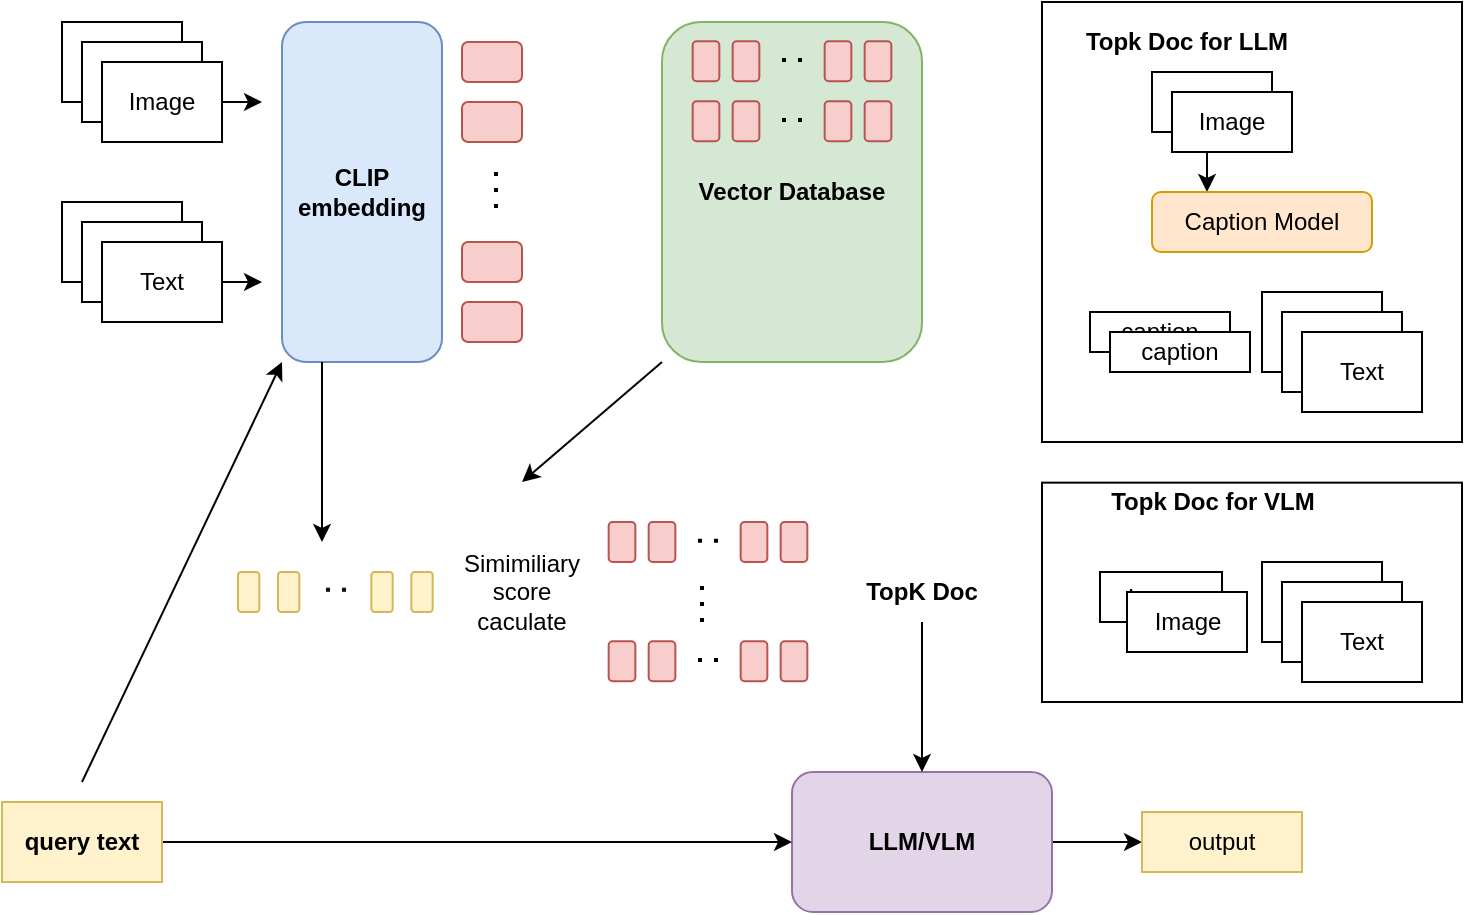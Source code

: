 <mxfile version="26.0.4">
  <diagram name="第 1 页" id="AE87sw3330aqLrzJ9DGR">
    <mxGraphModel dx="1407" dy="705" grid="1" gridSize="10" guides="1" tooltips="1" connect="1" arrows="1" fold="1" page="1" pageScale="1" pageWidth="827" pageHeight="1169" math="0" shadow="0">
      <root>
        <mxCell id="0" />
        <mxCell id="1" parent="0" />
        <mxCell id="u_1QdDAR_kZrUJdG5PQh-98" value="" style="rounded=0;whiteSpace=wrap;html=1;" vertex="1" parent="1">
          <mxGeometry x="590" y="360.33" width="210" height="109.67" as="geometry" />
        </mxCell>
        <mxCell id="u_1QdDAR_kZrUJdG5PQh-74" value="" style="rounded=0;whiteSpace=wrap;html=1;" vertex="1" parent="1">
          <mxGeometry x="590" y="120" width="210" height="220" as="geometry" />
        </mxCell>
        <mxCell id="u_1QdDAR_kZrUJdG5PQh-1" value="&lt;b&gt;Vector Database&lt;/b&gt;" style="rounded=1;whiteSpace=wrap;html=1;fillColor=#d5e8d4;strokeColor=#82b366;" vertex="1" parent="1">
          <mxGeometry x="400" y="130" width="130" height="170" as="geometry" />
        </mxCell>
        <mxCell id="u_1QdDAR_kZrUJdG5PQh-2" value="Image" style="rounded=0;whiteSpace=wrap;html=1;" vertex="1" parent="1">
          <mxGeometry x="100" y="130" width="60" height="40" as="geometry" />
        </mxCell>
        <mxCell id="u_1QdDAR_kZrUJdG5PQh-3" value="Image" style="rounded=0;whiteSpace=wrap;html=1;" vertex="1" parent="1">
          <mxGeometry x="110" y="140" width="60" height="40" as="geometry" />
        </mxCell>
        <mxCell id="u_1QdDAR_kZrUJdG5PQh-10" style="edgeStyle=orthogonalEdgeStyle;rounded=0;orthogonalLoop=1;jettySize=auto;html=1;exitX=1;exitY=0.5;exitDx=0;exitDy=0;" edge="1" parent="1" source="u_1QdDAR_kZrUJdG5PQh-4">
          <mxGeometry relative="1" as="geometry">
            <mxPoint x="200" y="170" as="targetPoint" />
          </mxGeometry>
        </mxCell>
        <mxCell id="u_1QdDAR_kZrUJdG5PQh-4" value="Image" style="rounded=0;whiteSpace=wrap;html=1;" vertex="1" parent="1">
          <mxGeometry x="120" y="150" width="60" height="40" as="geometry" />
        </mxCell>
        <mxCell id="u_1QdDAR_kZrUJdG5PQh-5" value="Image" style="rounded=0;whiteSpace=wrap;html=1;" vertex="1" parent="1">
          <mxGeometry x="100" y="220" width="60" height="40" as="geometry" />
        </mxCell>
        <mxCell id="u_1QdDAR_kZrUJdG5PQh-6" value="Image" style="rounded=0;whiteSpace=wrap;html=1;" vertex="1" parent="1">
          <mxGeometry x="110" y="230" width="60" height="40" as="geometry" />
        </mxCell>
        <mxCell id="u_1QdDAR_kZrUJdG5PQh-11" style="edgeStyle=orthogonalEdgeStyle;rounded=0;orthogonalLoop=1;jettySize=auto;html=1;exitX=1;exitY=0.5;exitDx=0;exitDy=0;" edge="1" parent="1" source="u_1QdDAR_kZrUJdG5PQh-7">
          <mxGeometry relative="1" as="geometry">
            <mxPoint x="200" y="260" as="targetPoint" />
          </mxGeometry>
        </mxCell>
        <mxCell id="u_1QdDAR_kZrUJdG5PQh-7" value="Text" style="rounded=0;whiteSpace=wrap;html=1;" vertex="1" parent="1">
          <mxGeometry x="120" y="240" width="60" height="40" as="geometry" />
        </mxCell>
        <mxCell id="u_1QdDAR_kZrUJdG5PQh-9" value="&lt;b&gt;CLIP embedding&lt;/b&gt;" style="rounded=1;whiteSpace=wrap;html=1;fillColor=#dae8fc;strokeColor=#6c8ebf;" vertex="1" parent="1">
          <mxGeometry x="210" y="130" width="80" height="170" as="geometry" />
        </mxCell>
        <mxCell id="u_1QdDAR_kZrUJdG5PQh-63" style="edgeStyle=orthogonalEdgeStyle;rounded=0;orthogonalLoop=1;jettySize=auto;html=1;exitX=1;exitY=0.5;exitDx=0;exitDy=0;entryX=0;entryY=0.5;entryDx=0;entryDy=0;" edge="1" parent="1" source="u_1QdDAR_kZrUJdG5PQh-12" target="u_1QdDAR_kZrUJdG5PQh-62">
          <mxGeometry relative="1" as="geometry" />
        </mxCell>
        <mxCell id="u_1QdDAR_kZrUJdG5PQh-12" value="&lt;b&gt;LLM/VLM&lt;/b&gt;" style="rounded=1;whiteSpace=wrap;html=1;fillColor=#e1d5e7;strokeColor=#9673a6;" vertex="1" parent="1">
          <mxGeometry x="465" y="505" width="130" height="70" as="geometry" />
        </mxCell>
        <mxCell id="u_1QdDAR_kZrUJdG5PQh-19" value="" style="group" vertex="1" connectable="0" parent="1">
          <mxGeometry x="300" y="140" width="30" height="150" as="geometry" />
        </mxCell>
        <mxCell id="u_1QdDAR_kZrUJdG5PQh-13" value="" style="rounded=1;whiteSpace=wrap;html=1;fillColor=#f8cecc;strokeColor=#b85450;" vertex="1" parent="u_1QdDAR_kZrUJdG5PQh-19">
          <mxGeometry width="30" height="20" as="geometry" />
        </mxCell>
        <mxCell id="u_1QdDAR_kZrUJdG5PQh-14" value="" style="rounded=1;whiteSpace=wrap;html=1;fillColor=#f8cecc;strokeColor=#b85450;" vertex="1" parent="u_1QdDAR_kZrUJdG5PQh-19">
          <mxGeometry y="30" width="30" height="20" as="geometry" />
        </mxCell>
        <mxCell id="u_1QdDAR_kZrUJdG5PQh-16" value="" style="rounded=1;whiteSpace=wrap;html=1;fillColor=#f8cecc;strokeColor=#b85450;" vertex="1" parent="u_1QdDAR_kZrUJdG5PQh-19">
          <mxGeometry y="100" width="30" height="20" as="geometry" />
        </mxCell>
        <mxCell id="u_1QdDAR_kZrUJdG5PQh-17" value="" style="rounded=1;whiteSpace=wrap;html=1;fillColor=#f8cecc;strokeColor=#b85450;" vertex="1" parent="u_1QdDAR_kZrUJdG5PQh-19">
          <mxGeometry y="130" width="30" height="20" as="geometry" />
        </mxCell>
        <mxCell id="u_1QdDAR_kZrUJdG5PQh-18" value="" style="endArrow=none;dashed=1;html=1;dashPattern=1 3;strokeWidth=2;rounded=0;" edge="1" parent="u_1QdDAR_kZrUJdG5PQh-19">
          <mxGeometry width="50" height="50" relative="1" as="geometry">
            <mxPoint x="17" y="83" as="sourcePoint" />
            <mxPoint x="17" y="63" as="targetPoint" />
          </mxGeometry>
        </mxCell>
        <mxCell id="u_1QdDAR_kZrUJdG5PQh-20" value="" style="group;rotation=-90;" vertex="1" connectable="0" parent="1">
          <mxGeometry x="455" y="100" width="20" height="100" as="geometry" />
        </mxCell>
        <mxCell id="u_1QdDAR_kZrUJdG5PQh-21" value="" style="rounded=1;whiteSpace=wrap;html=1;fillColor=#f8cecc;strokeColor=#b85450;rotation=-90;" vertex="1" parent="u_1QdDAR_kZrUJdG5PQh-20">
          <mxGeometry x="-43" y="43" width="20" height="13.333" as="geometry" />
        </mxCell>
        <mxCell id="u_1QdDAR_kZrUJdG5PQh-22" value="" style="rounded=1;whiteSpace=wrap;html=1;fillColor=#f8cecc;strokeColor=#b85450;rotation=-90;" vertex="1" parent="u_1QdDAR_kZrUJdG5PQh-20">
          <mxGeometry x="-23" y="43" width="20" height="13.333" as="geometry" />
        </mxCell>
        <mxCell id="u_1QdDAR_kZrUJdG5PQh-23" value="" style="rounded=1;whiteSpace=wrap;html=1;fillColor=#f8cecc;strokeColor=#b85450;rotation=-90;" vertex="1" parent="u_1QdDAR_kZrUJdG5PQh-20">
          <mxGeometry x="23" y="43" width="20" height="13.333" as="geometry" />
        </mxCell>
        <mxCell id="u_1QdDAR_kZrUJdG5PQh-24" value="" style="rounded=1;whiteSpace=wrap;html=1;fillColor=#f8cecc;strokeColor=#b85450;rotation=-90;" vertex="1" parent="u_1QdDAR_kZrUJdG5PQh-20">
          <mxGeometry x="43" y="43" width="20" height="13.333" as="geometry" />
        </mxCell>
        <mxCell id="u_1QdDAR_kZrUJdG5PQh-25" value="" style="endArrow=none;dashed=1;html=1;dashPattern=1 3;strokeWidth=2;rounded=0;" edge="1" parent="u_1QdDAR_kZrUJdG5PQh-20">
          <mxGeometry width="50" height="50" relative="1" as="geometry">
            <mxPoint x="15" y="49" as="sourcePoint" />
            <mxPoint x="2" y="49" as="targetPoint" />
          </mxGeometry>
        </mxCell>
        <mxCell id="u_1QdDAR_kZrUJdG5PQh-27" value="" style="group;rotation=-90;" vertex="1" connectable="0" parent="1">
          <mxGeometry x="455" y="130" width="20" height="100" as="geometry" />
        </mxCell>
        <mxCell id="u_1QdDAR_kZrUJdG5PQh-28" value="" style="rounded=1;whiteSpace=wrap;html=1;fillColor=#f8cecc;strokeColor=#b85450;rotation=-90;" vertex="1" parent="u_1QdDAR_kZrUJdG5PQh-27">
          <mxGeometry x="-43" y="43" width="20" height="13.333" as="geometry" />
        </mxCell>
        <mxCell id="u_1QdDAR_kZrUJdG5PQh-29" value="" style="rounded=1;whiteSpace=wrap;html=1;fillColor=#f8cecc;strokeColor=#b85450;rotation=-90;" vertex="1" parent="u_1QdDAR_kZrUJdG5PQh-27">
          <mxGeometry x="-23" y="43" width="20" height="13.333" as="geometry" />
        </mxCell>
        <mxCell id="u_1QdDAR_kZrUJdG5PQh-30" value="" style="rounded=1;whiteSpace=wrap;html=1;fillColor=#f8cecc;strokeColor=#b85450;rotation=-90;" vertex="1" parent="u_1QdDAR_kZrUJdG5PQh-27">
          <mxGeometry x="23" y="43" width="20" height="13.333" as="geometry" />
        </mxCell>
        <mxCell id="u_1QdDAR_kZrUJdG5PQh-31" value="" style="rounded=1;whiteSpace=wrap;html=1;fillColor=#f8cecc;strokeColor=#b85450;rotation=-90;" vertex="1" parent="u_1QdDAR_kZrUJdG5PQh-27">
          <mxGeometry x="43" y="43" width="20" height="13.333" as="geometry" />
        </mxCell>
        <mxCell id="u_1QdDAR_kZrUJdG5PQh-32" value="" style="endArrow=none;dashed=1;html=1;dashPattern=1 3;strokeWidth=2;rounded=0;" edge="1" parent="u_1QdDAR_kZrUJdG5PQh-27">
          <mxGeometry width="50" height="50" relative="1" as="geometry">
            <mxPoint x="15" y="49" as="sourcePoint" />
            <mxPoint x="2" y="49" as="targetPoint" />
          </mxGeometry>
        </mxCell>
        <mxCell id="u_1QdDAR_kZrUJdG5PQh-61" style="edgeStyle=orthogonalEdgeStyle;rounded=0;orthogonalLoop=1;jettySize=auto;html=1;exitX=1;exitY=0.5;exitDx=0;exitDy=0;" edge="1" parent="1" source="u_1QdDAR_kZrUJdG5PQh-33" target="u_1QdDAR_kZrUJdG5PQh-12">
          <mxGeometry relative="1" as="geometry" />
        </mxCell>
        <mxCell id="u_1QdDAR_kZrUJdG5PQh-33" value="&lt;b&gt;query text&lt;/b&gt;" style="rounded=0;whiteSpace=wrap;html=1;fillColor=#fff2cc;strokeColor=#d6b656;" vertex="1" parent="1">
          <mxGeometry x="70" y="520" width="80" height="40" as="geometry" />
        </mxCell>
        <mxCell id="u_1QdDAR_kZrUJdG5PQh-34" value="" style="endArrow=classic;html=1;rounded=0;entryX=0;entryY=1;entryDx=0;entryDy=0;" edge="1" parent="1" target="u_1QdDAR_kZrUJdG5PQh-9">
          <mxGeometry width="50" height="50" relative="1" as="geometry">
            <mxPoint x="110" y="510" as="sourcePoint" />
            <mxPoint x="190" y="320" as="targetPoint" />
          </mxGeometry>
        </mxCell>
        <mxCell id="u_1QdDAR_kZrUJdG5PQh-35" value="" style="endArrow=classic;html=1;rounded=0;exitX=0.25;exitY=1;exitDx=0;exitDy=0;" edge="1" parent="1" source="u_1QdDAR_kZrUJdG5PQh-9">
          <mxGeometry width="50" height="50" relative="1" as="geometry">
            <mxPoint x="222.5" y="330" as="sourcePoint" />
            <mxPoint x="230" y="390" as="targetPoint" />
          </mxGeometry>
        </mxCell>
        <mxCell id="u_1QdDAR_kZrUJdG5PQh-36" value="" style="endArrow=classic;html=1;rounded=0;exitX=0;exitY=1;exitDx=0;exitDy=0;" edge="1" parent="1" source="u_1QdDAR_kZrUJdG5PQh-1">
          <mxGeometry width="50" height="50" relative="1" as="geometry">
            <mxPoint x="420" y="310" as="sourcePoint" />
            <mxPoint x="330" y="360" as="targetPoint" />
          </mxGeometry>
        </mxCell>
        <mxCell id="u_1QdDAR_kZrUJdG5PQh-38" value="" style="rounded=1;whiteSpace=wrap;html=1;fillColor=#fff2cc;strokeColor=#d6b656;rotation=-90;" vertex="1" parent="1">
          <mxGeometry x="183.337" y="409.663" width="20" height="10.667" as="geometry" />
        </mxCell>
        <mxCell id="u_1QdDAR_kZrUJdG5PQh-39" value="" style="rounded=1;whiteSpace=wrap;html=1;fillColor=#fff2cc;strokeColor=#d6b656;rotation=-90;" vertex="1" parent="1">
          <mxGeometry x="203.337" y="409.663" width="20" height="10.667" as="geometry" />
        </mxCell>
        <mxCell id="u_1QdDAR_kZrUJdG5PQh-40" value="" style="rounded=1;whiteSpace=wrap;html=1;fillColor=#fff2cc;strokeColor=#d6b656;rotation=-90;" vertex="1" parent="1">
          <mxGeometry x="250.003" y="409.663" width="20" height="10.667" as="geometry" />
        </mxCell>
        <mxCell id="u_1QdDAR_kZrUJdG5PQh-41" value="" style="rounded=1;whiteSpace=wrap;html=1;fillColor=#fff2cc;strokeColor=#d6b656;rotation=-90;" vertex="1" parent="1">
          <mxGeometry x="270.003" y="409.663" width="20" height="10.667" as="geometry" />
        </mxCell>
        <mxCell id="u_1QdDAR_kZrUJdG5PQh-42" value="" style="endArrow=none;dashed=1;html=1;dashPattern=1 3;strokeWidth=2;rounded=0;" edge="1" parent="1">
          <mxGeometry width="50" height="50" relative="1" as="geometry">
            <mxPoint x="242.003" y="413.93" as="sourcePoint" />
            <mxPoint x="228.67" y="413.93" as="targetPoint" />
          </mxGeometry>
        </mxCell>
        <mxCell id="u_1QdDAR_kZrUJdG5PQh-43" value="" style="group;rotation=-90;" vertex="1" connectable="0" parent="1">
          <mxGeometry x="420" y="340" width="20" height="100" as="geometry" />
        </mxCell>
        <mxCell id="u_1QdDAR_kZrUJdG5PQh-44" value="" style="rounded=1;whiteSpace=wrap;html=1;fillColor=#f8cecc;strokeColor=#b85450;rotation=-90;" vertex="1" parent="u_1QdDAR_kZrUJdG5PQh-43">
          <mxGeometry x="-50" y="43.33" width="20" height="13.333" as="geometry" />
        </mxCell>
        <mxCell id="u_1QdDAR_kZrUJdG5PQh-45" value="" style="rounded=1;whiteSpace=wrap;html=1;fillColor=#f8cecc;strokeColor=#b85450;rotation=-90;" vertex="1" parent="u_1QdDAR_kZrUJdG5PQh-43">
          <mxGeometry x="-30" y="43.33" width="20" height="13.333" as="geometry" />
        </mxCell>
        <mxCell id="u_1QdDAR_kZrUJdG5PQh-46" value="" style="rounded=1;whiteSpace=wrap;html=1;fillColor=#f8cecc;strokeColor=#b85450;rotation=-90;" vertex="1" parent="u_1QdDAR_kZrUJdG5PQh-43">
          <mxGeometry x="16" y="43.33" width="20" height="13.333" as="geometry" />
        </mxCell>
        <mxCell id="u_1QdDAR_kZrUJdG5PQh-47" value="" style="rounded=1;whiteSpace=wrap;html=1;fillColor=#f8cecc;strokeColor=#b85450;rotation=-90;" vertex="1" parent="u_1QdDAR_kZrUJdG5PQh-43">
          <mxGeometry x="36" y="43.33" width="20" height="13.333" as="geometry" />
        </mxCell>
        <mxCell id="u_1QdDAR_kZrUJdG5PQh-48" value="" style="endArrow=none;dashed=1;html=1;dashPattern=1 3;strokeWidth=2;rounded=0;" edge="1" parent="u_1QdDAR_kZrUJdG5PQh-43">
          <mxGeometry width="50" height="50" relative="1" as="geometry">
            <mxPoint x="8" y="49.33" as="sourcePoint" />
            <mxPoint x="-5" y="49.33" as="targetPoint" />
          </mxGeometry>
        </mxCell>
        <mxCell id="u_1QdDAR_kZrUJdG5PQh-49" value="" style="group;rotation=-90;" vertex="1" connectable="0" parent="1">
          <mxGeometry x="413" y="400" width="20" height="100" as="geometry" />
        </mxCell>
        <mxCell id="u_1QdDAR_kZrUJdG5PQh-50" value="" style="rounded=1;whiteSpace=wrap;html=1;fillColor=#f8cecc;strokeColor=#b85450;rotation=-90;" vertex="1" parent="u_1QdDAR_kZrUJdG5PQh-49">
          <mxGeometry x="-43" y="43" width="20" height="13.333" as="geometry" />
        </mxCell>
        <mxCell id="u_1QdDAR_kZrUJdG5PQh-51" value="" style="rounded=1;whiteSpace=wrap;html=1;fillColor=#f8cecc;strokeColor=#b85450;rotation=-90;" vertex="1" parent="u_1QdDAR_kZrUJdG5PQh-49">
          <mxGeometry x="-23" y="43" width="20" height="13.333" as="geometry" />
        </mxCell>
        <mxCell id="u_1QdDAR_kZrUJdG5PQh-52" value="" style="rounded=1;whiteSpace=wrap;html=1;fillColor=#f8cecc;strokeColor=#b85450;rotation=-90;" vertex="1" parent="u_1QdDAR_kZrUJdG5PQh-49">
          <mxGeometry x="23" y="43" width="20" height="13.333" as="geometry" />
        </mxCell>
        <mxCell id="u_1QdDAR_kZrUJdG5PQh-53" value="" style="rounded=1;whiteSpace=wrap;html=1;fillColor=#f8cecc;strokeColor=#b85450;rotation=-90;" vertex="1" parent="u_1QdDAR_kZrUJdG5PQh-49">
          <mxGeometry x="43" y="43" width="20" height="13.333" as="geometry" />
        </mxCell>
        <mxCell id="u_1QdDAR_kZrUJdG5PQh-54" value="" style="endArrow=none;dashed=1;html=1;dashPattern=1 3;strokeWidth=2;rounded=0;" edge="1" parent="u_1QdDAR_kZrUJdG5PQh-49">
          <mxGeometry width="50" height="50" relative="1" as="geometry">
            <mxPoint x="15" y="49" as="sourcePoint" />
            <mxPoint x="2" y="49" as="targetPoint" />
          </mxGeometry>
        </mxCell>
        <mxCell id="u_1QdDAR_kZrUJdG5PQh-57" value="Simimiliary score caculate" style="text;html=1;align=center;verticalAlign=middle;whiteSpace=wrap;rounded=0;" vertex="1" parent="1">
          <mxGeometry x="300" y="400" width="60" height="30" as="geometry" />
        </mxCell>
        <mxCell id="u_1QdDAR_kZrUJdG5PQh-58" value="" style="endArrow=none;dashed=1;html=1;dashPattern=1 3;strokeWidth=2;rounded=0;" edge="1" parent="1">
          <mxGeometry width="50" height="50" relative="1" as="geometry">
            <mxPoint x="420" y="430" as="sourcePoint" />
            <mxPoint x="420" y="410" as="targetPoint" />
          </mxGeometry>
        </mxCell>
        <mxCell id="u_1QdDAR_kZrUJdG5PQh-60" style="edgeStyle=orthogonalEdgeStyle;rounded=0;orthogonalLoop=1;jettySize=auto;html=1;exitX=0.5;exitY=1;exitDx=0;exitDy=0;entryX=0.5;entryY=0;entryDx=0;entryDy=0;" edge="1" parent="1" source="u_1QdDAR_kZrUJdG5PQh-59" target="u_1QdDAR_kZrUJdG5PQh-12">
          <mxGeometry relative="1" as="geometry" />
        </mxCell>
        <mxCell id="u_1QdDAR_kZrUJdG5PQh-59" value="&lt;b&gt;TopK Doc&lt;/b&gt;" style="text;html=1;align=center;verticalAlign=middle;whiteSpace=wrap;rounded=0;" vertex="1" parent="1">
          <mxGeometry x="490" y="400" width="80" height="30" as="geometry" />
        </mxCell>
        <mxCell id="u_1QdDAR_kZrUJdG5PQh-62" value="output" style="rounded=0;whiteSpace=wrap;html=1;fillColor=#fff2cc;strokeColor=#d6b656;" vertex="1" parent="1">
          <mxGeometry x="640" y="525" width="80" height="30" as="geometry" />
        </mxCell>
        <mxCell id="u_1QdDAR_kZrUJdG5PQh-66" style="edgeStyle=orthogonalEdgeStyle;rounded=0;orthogonalLoop=1;jettySize=auto;html=1;exitX=0.5;exitY=1;exitDx=0;exitDy=0;entryX=0.25;entryY=0;entryDx=0;entryDy=0;" edge="1" parent="1" source="u_1QdDAR_kZrUJdG5PQh-64" target="u_1QdDAR_kZrUJdG5PQh-65">
          <mxGeometry relative="1" as="geometry" />
        </mxCell>
        <mxCell id="u_1QdDAR_kZrUJdG5PQh-64" value="Image" style="rounded=0;whiteSpace=wrap;html=1;" vertex="1" parent="1">
          <mxGeometry x="645" y="155" width="60" height="30" as="geometry" />
        </mxCell>
        <mxCell id="u_1QdDAR_kZrUJdG5PQh-65" value="Caption Model" style="rounded=1;whiteSpace=wrap;html=1;fillColor=#ffe6cc;strokeColor=#d79b00;" vertex="1" parent="1">
          <mxGeometry x="645" y="215" width="110" height="30" as="geometry" />
        </mxCell>
        <mxCell id="u_1QdDAR_kZrUJdG5PQh-67" value="caption" style="rounded=0;whiteSpace=wrap;html=1;" vertex="1" parent="1">
          <mxGeometry x="614" y="275" width="70" height="20" as="geometry" />
        </mxCell>
        <mxCell id="u_1QdDAR_kZrUJdG5PQh-68" value="Image" style="rounded=0;whiteSpace=wrap;html=1;" vertex="1" parent="1">
          <mxGeometry x="700" y="265" width="60" height="40" as="geometry" />
        </mxCell>
        <mxCell id="u_1QdDAR_kZrUJdG5PQh-69" value="Image" style="rounded=0;whiteSpace=wrap;html=1;" vertex="1" parent="1">
          <mxGeometry x="710" y="275" width="60" height="40" as="geometry" />
        </mxCell>
        <mxCell id="u_1QdDAR_kZrUJdG5PQh-70" value="Text" style="rounded=0;whiteSpace=wrap;html=1;" vertex="1" parent="1">
          <mxGeometry x="720" y="285" width="60" height="40" as="geometry" />
        </mxCell>
        <mxCell id="u_1QdDAR_kZrUJdG5PQh-72" value="Image" style="rounded=0;whiteSpace=wrap;html=1;" vertex="1" parent="1">
          <mxGeometry x="655" y="165" width="60" height="30" as="geometry" />
        </mxCell>
        <mxCell id="u_1QdDAR_kZrUJdG5PQh-73" value="caption" style="rounded=0;whiteSpace=wrap;html=1;" vertex="1" parent="1">
          <mxGeometry x="624" y="285" width="70" height="20" as="geometry" />
        </mxCell>
        <mxCell id="u_1QdDAR_kZrUJdG5PQh-75" value="&lt;b&gt;Topk Doc for LLM&lt;/b&gt;" style="text;html=1;align=center;verticalAlign=middle;whiteSpace=wrap;rounded=0;" vertex="1" parent="1">
          <mxGeometry x="590" y="125" width="145" height="30" as="geometry" />
        </mxCell>
        <mxCell id="u_1QdDAR_kZrUJdG5PQh-89" value="Image" style="rounded=0;whiteSpace=wrap;html=1;" vertex="1" parent="1">
          <mxGeometry x="619" y="405" width="61" height="25" as="geometry" />
        </mxCell>
        <mxCell id="u_1QdDAR_kZrUJdG5PQh-92" value="Image" style="rounded=0;whiteSpace=wrap;html=1;" vertex="1" parent="1">
          <mxGeometry x="700" y="400" width="60" height="40" as="geometry" />
        </mxCell>
        <mxCell id="u_1QdDAR_kZrUJdG5PQh-93" value="Image" style="rounded=0;whiteSpace=wrap;html=1;" vertex="1" parent="1">
          <mxGeometry x="710" y="410" width="60" height="40" as="geometry" />
        </mxCell>
        <mxCell id="u_1QdDAR_kZrUJdG5PQh-94" value="Text" style="rounded=0;whiteSpace=wrap;html=1;" vertex="1" parent="1">
          <mxGeometry x="720" y="420" width="60" height="40" as="geometry" />
        </mxCell>
        <mxCell id="u_1QdDAR_kZrUJdG5PQh-95" value="Image" style="rounded=0;whiteSpace=wrap;html=1;" vertex="1" parent="1">
          <mxGeometry x="632.5" y="415" width="60" height="30" as="geometry" />
        </mxCell>
        <mxCell id="u_1QdDAR_kZrUJdG5PQh-97" value="&lt;b&gt;Topk Doc for VLM&lt;/b&gt;" style="text;html=1;align=center;verticalAlign=middle;whiteSpace=wrap;rounded=0;" vertex="1" parent="1">
          <mxGeometry x="602.5" y="355" width="145" height="30" as="geometry" />
        </mxCell>
      </root>
    </mxGraphModel>
  </diagram>
</mxfile>
